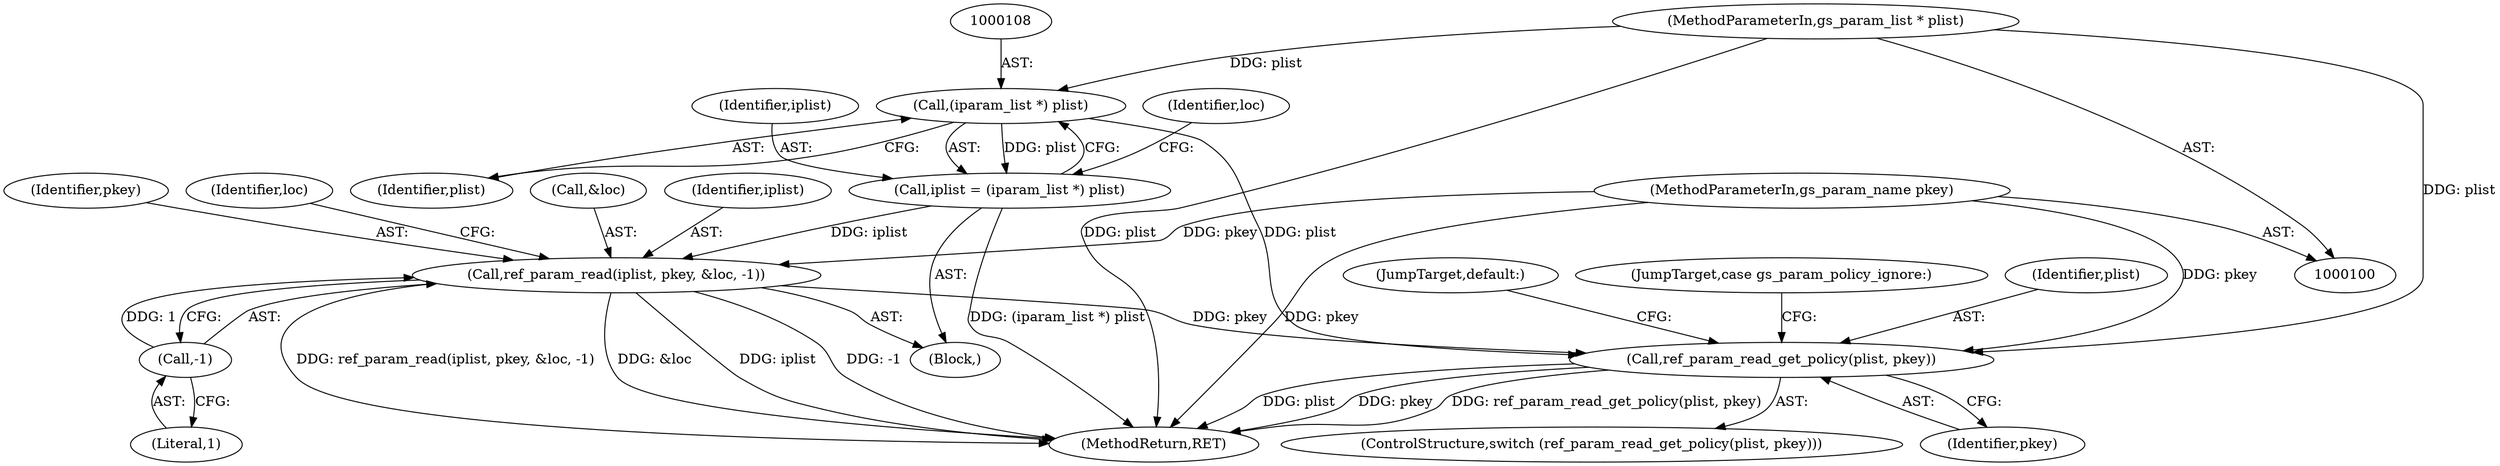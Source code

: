 digraph "0_ghostscript_c3476dde7743761a4e1d39a631716199b696b880_0@API" {
"1000131" [label="(Call,ref_param_read_get_policy(plist, pkey))"];
"1000107" [label="(Call,(iparam_list *) plist)"];
"1000101" [label="(MethodParameterIn,gs_param_list * plist)"];
"1000113" [label="(Call,ref_param_read(iplist, pkey, &loc, -1))"];
"1000105" [label="(Call,iplist = (iparam_list *) plist)"];
"1000102" [label="(MethodParameterIn,gs_param_name pkey)"];
"1000118" [label="(Call,-1)"];
"1000113" [label="(Call,ref_param_read(iplist, pkey, &loc, -1))"];
"1000115" [label="(Identifier,pkey)"];
"1000106" [label="(Identifier,iplist)"];
"1000122" [label="(Identifier,loc)"];
"1000118" [label="(Call,-1)"];
"1000143" [label="(MethodReturn,RET)"];
"1000130" [label="(ControlStructure,switch (ref_param_read_get_policy(plist, pkey)))"];
"1000104" [label="(Block,)"];
"1000102" [label="(MethodParameterIn,gs_param_name pkey)"];
"1000140" [label="(JumpTarget,default:)"];
"1000135" [label="(JumpTarget,case gs_param_policy_ignore:)"];
"1000116" [label="(Call,&loc)"];
"1000107" [label="(Call,(iparam_list *) plist)"];
"1000105" [label="(Call,iplist = (iparam_list *) plist)"];
"1000133" [label="(Identifier,pkey)"];
"1000114" [label="(Identifier,iplist)"];
"1000119" [label="(Literal,1)"];
"1000109" [label="(Identifier,plist)"];
"1000101" [label="(MethodParameterIn,gs_param_list * plist)"];
"1000132" [label="(Identifier,plist)"];
"1000131" [label="(Call,ref_param_read_get_policy(plist, pkey))"];
"1000112" [label="(Identifier,loc)"];
"1000131" -> "1000130"  [label="AST: "];
"1000131" -> "1000133"  [label="CFG: "];
"1000132" -> "1000131"  [label="AST: "];
"1000133" -> "1000131"  [label="AST: "];
"1000135" -> "1000131"  [label="CFG: "];
"1000140" -> "1000131"  [label="CFG: "];
"1000131" -> "1000143"  [label="DDG: plist"];
"1000131" -> "1000143"  [label="DDG: pkey"];
"1000131" -> "1000143"  [label="DDG: ref_param_read_get_policy(plist, pkey)"];
"1000107" -> "1000131"  [label="DDG: plist"];
"1000101" -> "1000131"  [label="DDG: plist"];
"1000113" -> "1000131"  [label="DDG: pkey"];
"1000102" -> "1000131"  [label="DDG: pkey"];
"1000107" -> "1000105"  [label="AST: "];
"1000107" -> "1000109"  [label="CFG: "];
"1000108" -> "1000107"  [label="AST: "];
"1000109" -> "1000107"  [label="AST: "];
"1000105" -> "1000107"  [label="CFG: "];
"1000107" -> "1000105"  [label="DDG: plist"];
"1000101" -> "1000107"  [label="DDG: plist"];
"1000101" -> "1000100"  [label="AST: "];
"1000101" -> "1000143"  [label="DDG: plist"];
"1000113" -> "1000104"  [label="AST: "];
"1000113" -> "1000118"  [label="CFG: "];
"1000114" -> "1000113"  [label="AST: "];
"1000115" -> "1000113"  [label="AST: "];
"1000116" -> "1000113"  [label="AST: "];
"1000118" -> "1000113"  [label="AST: "];
"1000122" -> "1000113"  [label="CFG: "];
"1000113" -> "1000143"  [label="DDG: iplist"];
"1000113" -> "1000143"  [label="DDG: -1"];
"1000113" -> "1000143"  [label="DDG: ref_param_read(iplist, pkey, &loc, -1)"];
"1000113" -> "1000143"  [label="DDG: &loc"];
"1000105" -> "1000113"  [label="DDG: iplist"];
"1000102" -> "1000113"  [label="DDG: pkey"];
"1000118" -> "1000113"  [label="DDG: 1"];
"1000105" -> "1000104"  [label="AST: "];
"1000106" -> "1000105"  [label="AST: "];
"1000112" -> "1000105"  [label="CFG: "];
"1000105" -> "1000143"  [label="DDG: (iparam_list *) plist"];
"1000102" -> "1000100"  [label="AST: "];
"1000102" -> "1000143"  [label="DDG: pkey"];
"1000118" -> "1000119"  [label="CFG: "];
"1000119" -> "1000118"  [label="AST: "];
}
